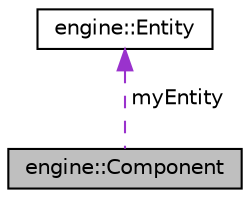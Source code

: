digraph "engine::Component"
{
 // LATEX_PDF_SIZE
  edge [fontname="Helvetica",fontsize="10",labelfontname="Helvetica",labelfontsize="10"];
  node [fontname="Helvetica",fontsize="10",shape=record];
  Node1 [label="engine::Component",height=0.2,width=0.4,color="black", fillcolor="grey75", style="filled", fontcolor="black",tooltip=" "];
  Node2 -> Node1 [dir="back",color="darkorchid3",fontsize="10",style="dashed",label=" myEntity" ,fontname="Helvetica"];
  Node2 [label="engine::Entity",height=0.2,width=0.4,color="black", fillcolor="white", style="filled",URL="$classengine_1_1_entity.html",tooltip=" "];
}
